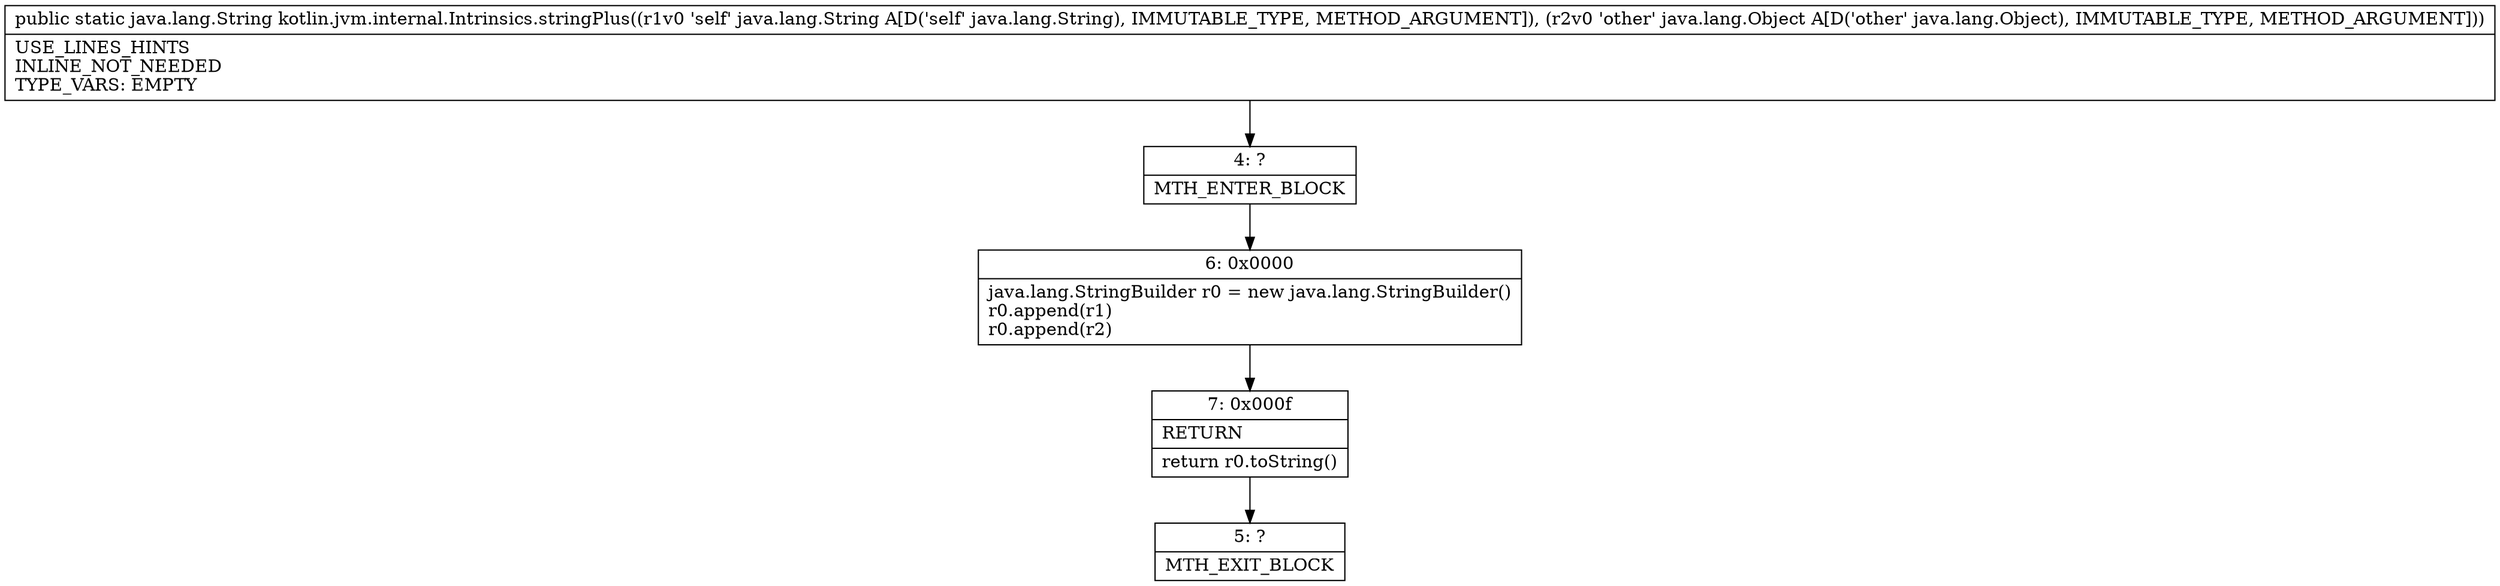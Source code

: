 digraph "CFG forkotlin.jvm.internal.Intrinsics.stringPlus(Ljava\/lang\/String;Ljava\/lang\/Object;)Ljava\/lang\/String;" {
Node_4 [shape=record,label="{4\:\ ?|MTH_ENTER_BLOCK\l}"];
Node_6 [shape=record,label="{6\:\ 0x0000|java.lang.StringBuilder r0 = new java.lang.StringBuilder()\lr0.append(r1)\lr0.append(r2)\l}"];
Node_7 [shape=record,label="{7\:\ 0x000f|RETURN\l|return r0.toString()\l}"];
Node_5 [shape=record,label="{5\:\ ?|MTH_EXIT_BLOCK\l}"];
MethodNode[shape=record,label="{public static java.lang.String kotlin.jvm.internal.Intrinsics.stringPlus((r1v0 'self' java.lang.String A[D('self' java.lang.String), IMMUTABLE_TYPE, METHOD_ARGUMENT]), (r2v0 'other' java.lang.Object A[D('other' java.lang.Object), IMMUTABLE_TYPE, METHOD_ARGUMENT]))  | USE_LINES_HINTS\lINLINE_NOT_NEEDED\lTYPE_VARS: EMPTY\l}"];
MethodNode -> Node_4;Node_4 -> Node_6;
Node_6 -> Node_7;
Node_7 -> Node_5;
}

